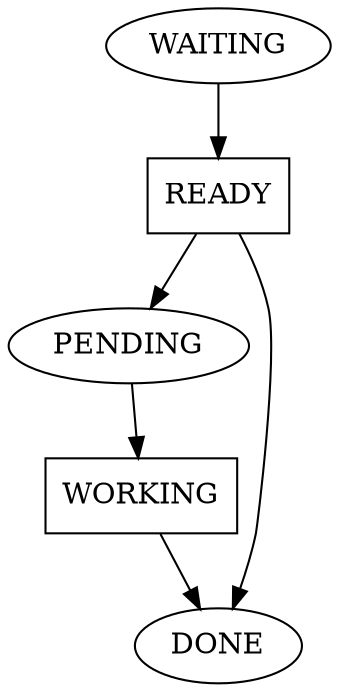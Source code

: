 digraph InterfaceStatus {
	// ellipse: interface is waiting around
	// box: interface is being worked on
	READY [shape=box]		// master making plan
	WORKING [shape=box]	// slave compiling
	WAITING -> READY
	READY -> PENDING
	PENDING -> WORKING
	READY -> DONE
	WORKING -> DONE
}
